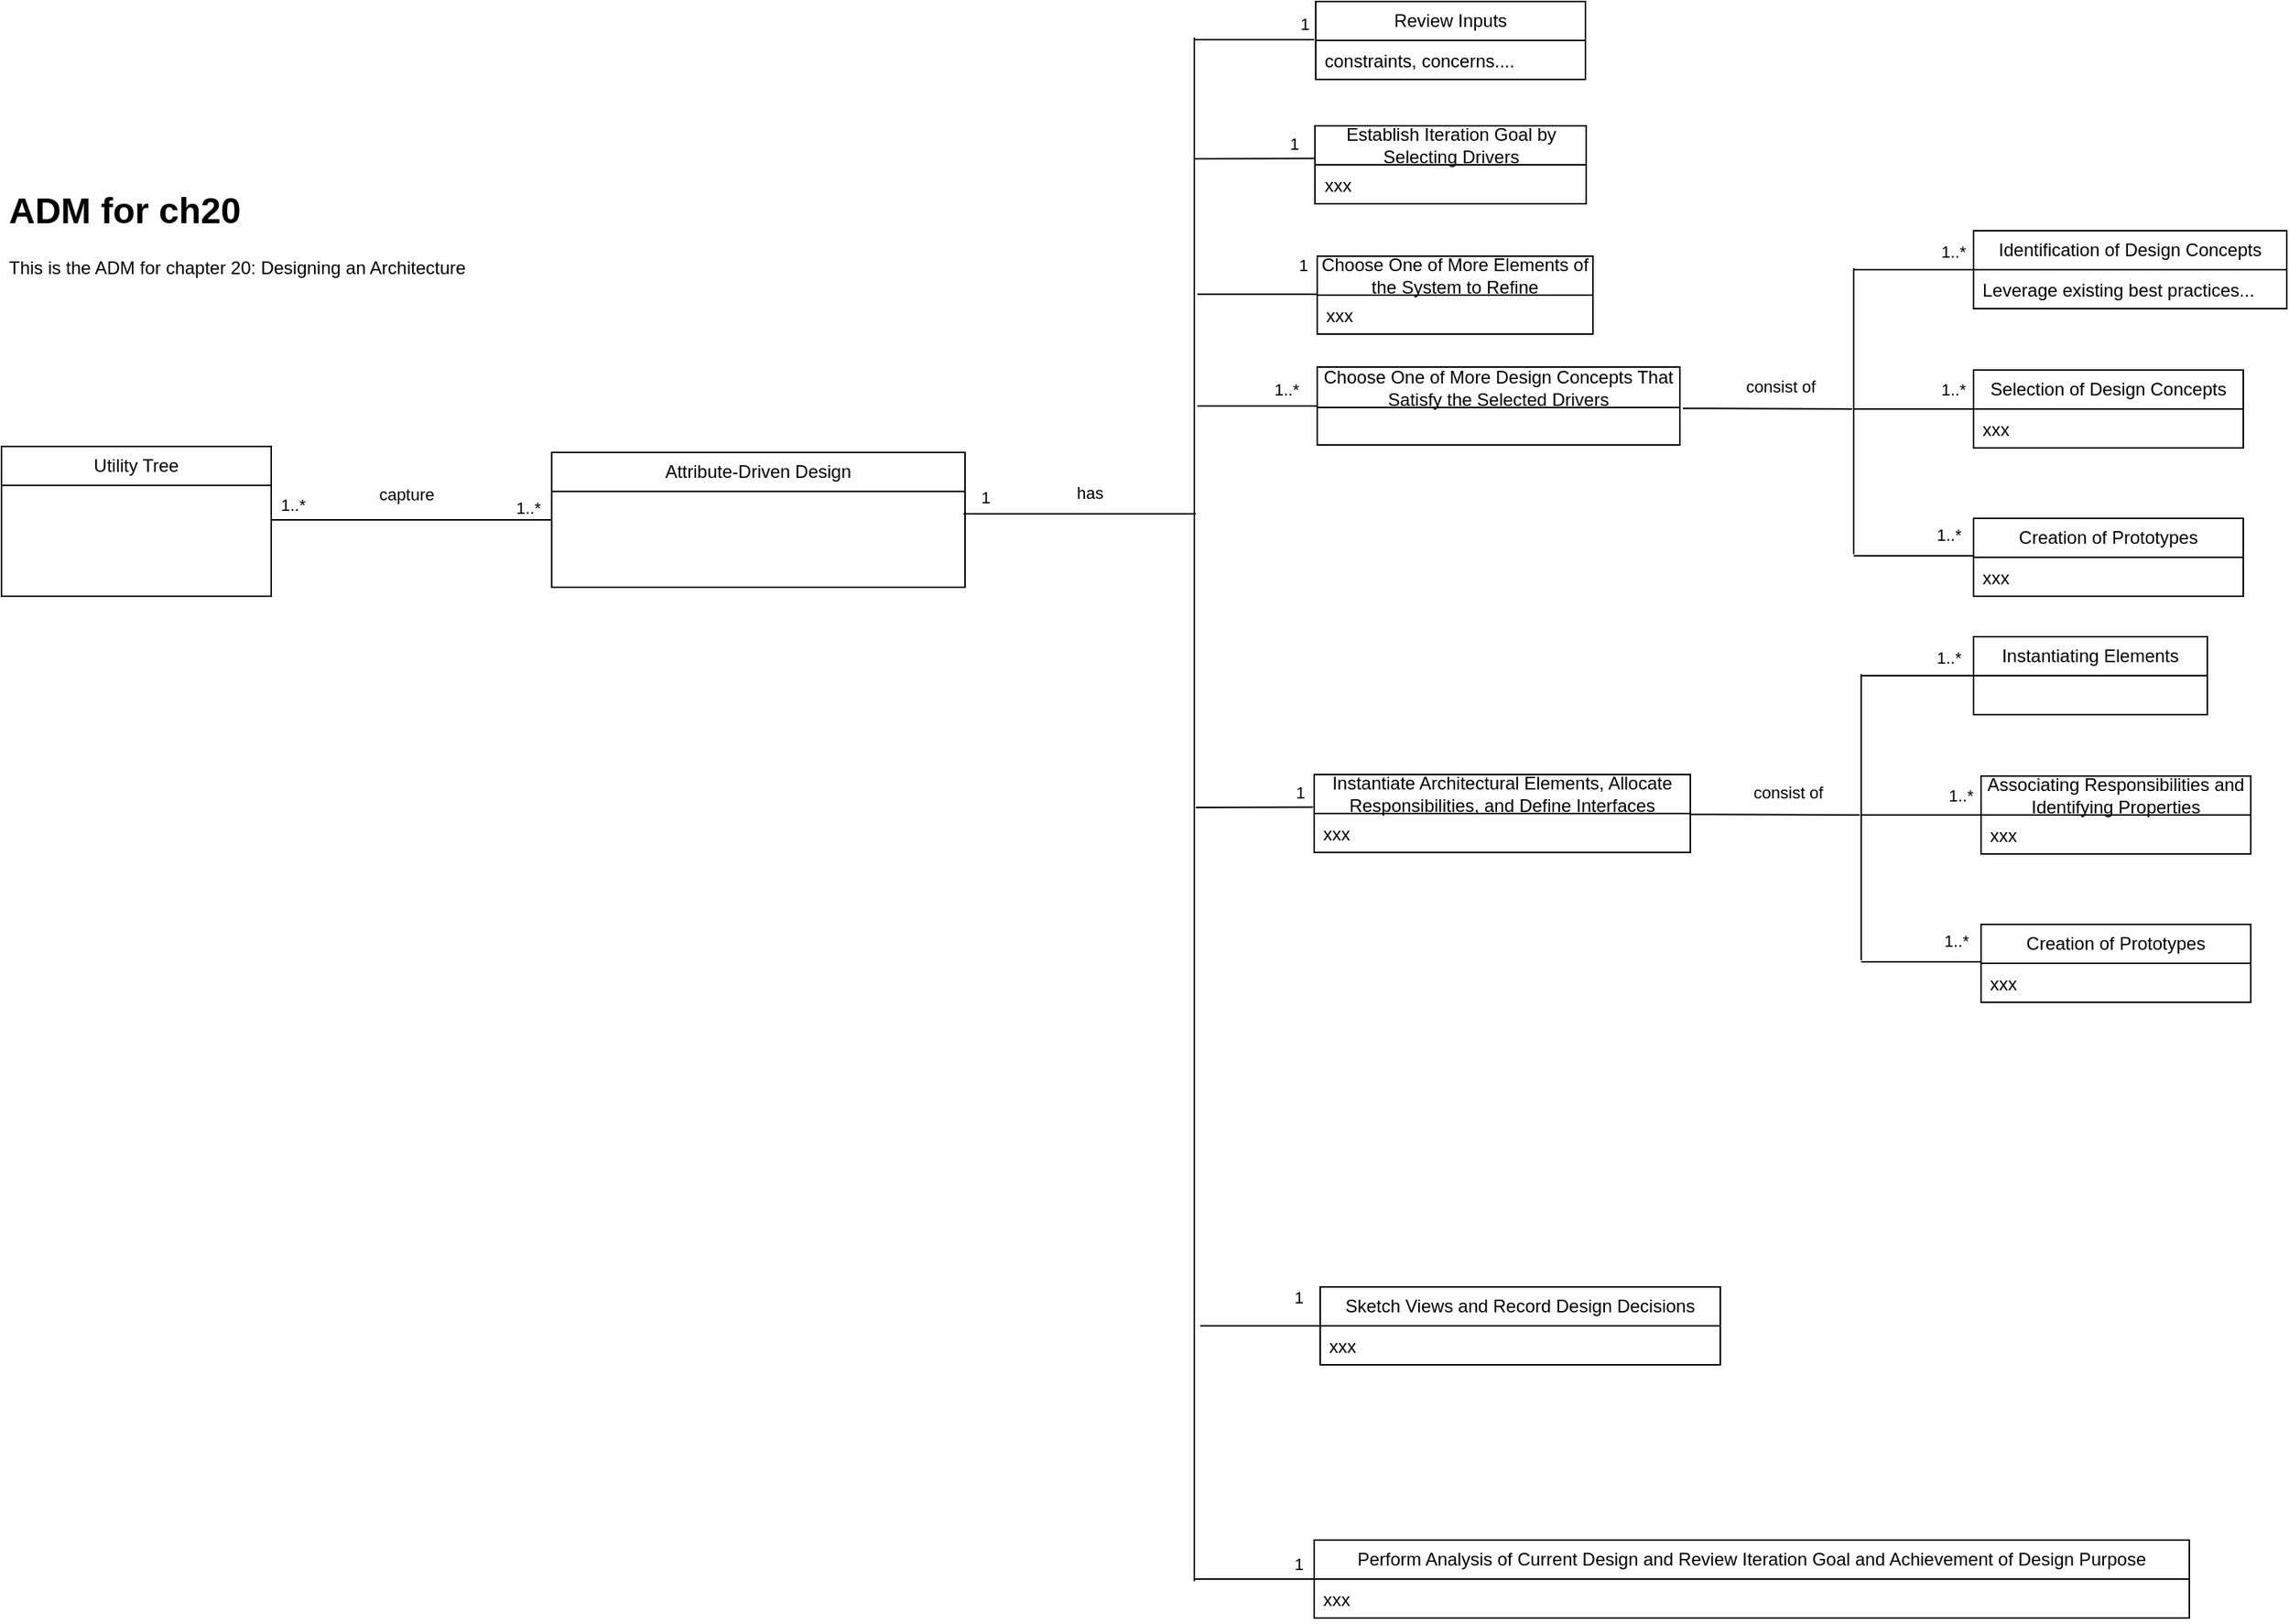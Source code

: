 <mxfile version="22.1.7" type="github">
  <diagram name="Page-1" id="c4acf3e9-155e-7222-9cf6-157b1a14988f">
    <mxGraphModel dx="491" dy="285" grid="0" gridSize="10" guides="1" tooltips="1" connect="1" arrows="1" fold="1" page="0" pageScale="1" pageWidth="850" pageHeight="1100" background="none" math="0" shadow="0">
      <root>
        <mxCell id="0" />
        <mxCell id="1" parent="0" />
        <mxCell id="OZuqmoxS4hGVeMsFbTug-1" value="&lt;h1&gt;ADM for ch20&lt;/h1&gt;&lt;p&gt;This is the ADM for chapter 20: Designing an Architecture&lt;/p&gt;" style="text;html=1;strokeColor=none;fillColor=none;spacing=5;spacingTop=-20;whiteSpace=wrap;overflow=hidden;rounded=0;" parent="1" vertex="1">
          <mxGeometry x="320" y="203" width="315" height="120" as="geometry" />
        </mxCell>
        <mxCell id="OZuqmoxS4hGVeMsFbTug-35" value="Utility Tree" style="swimlane;fontStyle=0;childLayout=stackLayout;horizontal=1;startSize=26;fillColor=none;horizontalStack=0;resizeParent=1;resizeParentMax=0;resizeLast=0;collapsible=1;marginBottom=0;whiteSpace=wrap;html=1;" parent="1" vertex="1">
          <mxGeometry x="320" y="380" width="180" height="100" as="geometry" />
        </mxCell>
        <mxCell id="Bf2Zrh9VJoYy281yFuav-2" value="Attribute-Driven Design" style="swimlane;fontStyle=0;childLayout=stackLayout;horizontal=1;startSize=26;fillColor=none;horizontalStack=0;resizeParent=1;resizeParentMax=0;resizeLast=0;collapsible=1;marginBottom=0;whiteSpace=wrap;html=1;" parent="1" vertex="1">
          <mxGeometry x="687.17" y="384" width="275.83" height="90" as="geometry" />
        </mxCell>
        <mxCell id="Bf2Zrh9VJoYy281yFuav-4" value="" style="endArrow=none;html=1;rounded=0;entryX=0;entryY=0.5;entryDx=0;entryDy=0;" parent="1" target="Bf2Zrh9VJoYy281yFuav-2" edge="1">
          <mxGeometry width="50" height="50" relative="1" as="geometry">
            <mxPoint x="500.17" y="429" as="sourcePoint" />
            <mxPoint x="629.17" y="429.156" as="targetPoint" />
          </mxGeometry>
        </mxCell>
        <mxCell id="Bf2Zrh9VJoYy281yFuav-6" value="1..*" style="edgeLabel;resizable=0;html=1;align=right;verticalAlign=bottom;" parent="1" connectable="0" vertex="1">
          <mxGeometry x="680.17" y="429.0" as="geometry" />
        </mxCell>
        <mxCell id="8VK9so_CP51kFQA9M_FP-1" value="" style="endArrow=none;html=1;rounded=0;" parent="1" edge="1">
          <mxGeometry width="50" height="50" relative="1" as="geometry">
            <mxPoint x="962" y="425" as="sourcePoint" />
            <mxPoint x="1117" y="425" as="targetPoint" />
          </mxGeometry>
        </mxCell>
        <mxCell id="8VK9so_CP51kFQA9M_FP-3" value="" style="endArrow=none;html=1;rounded=0;" parent="1" edge="1">
          <mxGeometry width="50" height="50" relative="1" as="geometry">
            <mxPoint x="1116" y="1137.444" as="sourcePoint" />
            <mxPoint x="1116" y="485" as="targetPoint" />
          </mxGeometry>
        </mxCell>
        <mxCell id="8VK9so_CP51kFQA9M_FP-4" value="" style="endArrow=none;html=1;rounded=0;" parent="1" edge="1">
          <mxGeometry width="50" height="50" relative="1" as="geometry">
            <mxPoint x="1118" y="353" as="sourcePoint" />
            <mxPoint x="1198" y="353" as="targetPoint" />
          </mxGeometry>
        </mxCell>
        <mxCell id="8VK9so_CP51kFQA9M_FP-5" value="Choose One of More Design Concepts That Satisfy the Selected Drivers" style="swimlane;fontStyle=0;childLayout=stackLayout;horizontal=1;startSize=27;fillColor=none;horizontalStack=0;resizeParent=1;resizeParentMax=0;resizeLast=0;collapsible=1;marginBottom=0;whiteSpace=wrap;html=1;" parent="1" vertex="1">
          <mxGeometry x="1198" y="327" width="242" height="52" as="geometry" />
        </mxCell>
        <mxCell id="8VK9so_CP51kFQA9M_FP-10" value="" style="endArrow=none;html=1;rounded=0;" parent="1" edge="1">
          <mxGeometry width="50" height="50" relative="1" as="geometry">
            <mxPoint x="1120" y="967" as="sourcePoint" />
            <mxPoint x="1200" y="967" as="targetPoint" />
          </mxGeometry>
        </mxCell>
        <mxCell id="8VK9so_CP51kFQA9M_FP-11" value="Sketch Views and Record Design Decisions" style="swimlane;fontStyle=0;childLayout=stackLayout;horizontal=1;startSize=26;fillColor=none;horizontalStack=0;resizeParent=1;resizeParentMax=0;resizeLast=0;collapsible=1;marginBottom=0;whiteSpace=wrap;html=1;" parent="1" vertex="1">
          <mxGeometry x="1200" y="941" width="267" height="52" as="geometry" />
        </mxCell>
        <mxCell id="8VK9so_CP51kFQA9M_FP-12" value="xxx" style="text;strokeColor=none;fillColor=none;align=left;verticalAlign=top;spacingLeft=4;spacingRight=4;overflow=hidden;rotatable=0;points=[[0,0.5],[1,0.5]];portConstraint=eastwest;whiteSpace=wrap;html=1;" parent="8VK9so_CP51kFQA9M_FP-11" vertex="1">
          <mxGeometry y="26" width="267" height="26" as="geometry" />
        </mxCell>
        <mxCell id="8VK9so_CP51kFQA9M_FP-13" value="1" style="edgeLabel;resizable=0;html=1;align=right;verticalAlign=bottom;" parent="1" connectable="0" vertex="1">
          <mxGeometry x="980.0" y="422.0" as="geometry" />
        </mxCell>
        <mxCell id="8VK9so_CP51kFQA9M_FP-45" value="capture" style="edgeLabel;html=1;align=center;verticalAlign=middle;resizable=0;points=[];" parent="1" vertex="1" connectable="0">
          <mxGeometry x="590.172" y="411.998" as="geometry" />
        </mxCell>
        <mxCell id="9lrhff4a6AsnfSLG2jbU-1" value="has" style="edgeLabel;html=1;align=center;verticalAlign=middle;resizable=0;points=[];" parent="1" vertex="1" connectable="0">
          <mxGeometry x="1077.002" y="352.998" as="geometry">
            <mxPoint x="-31" y="58" as="offset" />
          </mxGeometry>
        </mxCell>
        <mxCell id="9lrhff4a6AsnfSLG2jbU-2" value="Instantiate Architectural Elements, Allocate Responsibilities, and Define Interfaces" style="swimlane;fontStyle=0;childLayout=stackLayout;horizontal=1;startSize=26;fillColor=none;horizontalStack=0;resizeParent=1;resizeParentMax=0;resizeLast=0;collapsible=1;marginBottom=0;whiteSpace=wrap;html=1;" parent="1" vertex="1">
          <mxGeometry x="1196" y="599" width="251" height="52" as="geometry" />
        </mxCell>
        <mxCell id="9lrhff4a6AsnfSLG2jbU-3" value="xxx" style="text;strokeColor=none;fillColor=none;align=left;verticalAlign=top;spacingLeft=4;spacingRight=4;overflow=hidden;rotatable=0;points=[[0,0.5],[1,0.5]];portConstraint=eastwest;whiteSpace=wrap;html=1;" parent="9lrhff4a6AsnfSLG2jbU-2" vertex="1">
          <mxGeometry y="26" width="251" height="26" as="geometry" />
        </mxCell>
        <mxCell id="9lrhff4a6AsnfSLG2jbU-5" value="" style="endArrow=none;html=1;rounded=0;entryX=-0.003;entryY=0.418;entryDx=0;entryDy=0;entryPerimeter=0;" parent="1" target="9lrhff4a6AsnfSLG2jbU-2" edge="1">
          <mxGeometry width="50" height="50" relative="1" as="geometry">
            <mxPoint x="1117" y="621" as="sourcePoint" />
            <mxPoint x="1143" y="575" as="targetPoint" />
          </mxGeometry>
        </mxCell>
        <mxCell id="9lrhff4a6AsnfSLG2jbU-32" value="1..*" style="edgeLabel;resizable=0;html=1;align=right;verticalAlign=bottom;" parent="1" connectable="0" vertex="1">
          <mxGeometry x="523.0" y="427.0" as="geometry" />
        </mxCell>
        <mxCell id="BTqThTdDFxi0YbiNSHeH-1" value="" style="endArrow=none;html=1;rounded=0;" edge="1" parent="1">
          <mxGeometry width="50" height="50" relative="1" as="geometry">
            <mxPoint x="1116" y="386" as="sourcePoint" />
            <mxPoint x="1116" y="107" as="targetPoint" />
          </mxGeometry>
        </mxCell>
        <mxCell id="BTqThTdDFxi0YbiNSHeH-2" value="" style="endArrow=none;html=1;rounded=0;" edge="1" parent="1">
          <mxGeometry width="50" height="50" relative="1" as="geometry">
            <mxPoint x="1116" y="108.5" as="sourcePoint" />
            <mxPoint x="1196" y="108.5" as="targetPoint" />
          </mxGeometry>
        </mxCell>
        <mxCell id="BTqThTdDFxi0YbiNSHeH-3" value="Review Inputs" style="swimlane;fontStyle=0;childLayout=stackLayout;horizontal=1;startSize=26;fillColor=none;horizontalStack=0;resizeParent=1;resizeParentMax=0;resizeLast=0;collapsible=1;marginBottom=0;whiteSpace=wrap;html=1;" vertex="1" parent="1">
          <mxGeometry x="1197.0" y="83" width="180" height="52" as="geometry" />
        </mxCell>
        <mxCell id="BTqThTdDFxi0YbiNSHeH-4" value="constraints, concerns...." style="text;strokeColor=none;fillColor=none;align=left;verticalAlign=top;spacingLeft=4;spacingRight=4;overflow=hidden;rotatable=0;points=[[0,0.5],[1,0.5]];portConstraint=eastwest;whiteSpace=wrap;html=1;" vertex="1" parent="BTqThTdDFxi0YbiNSHeH-3">
          <mxGeometry y="26" width="180" height="26" as="geometry" />
        </mxCell>
        <mxCell id="BTqThTdDFxi0YbiNSHeH-5" value="" style="endArrow=none;html=1;rounded=0;" edge="1" parent="1">
          <mxGeometry width="50" height="50" relative="1" as="geometry">
            <mxPoint x="1118" y="278.41" as="sourcePoint" />
            <mxPoint x="1198" y="278.41" as="targetPoint" />
          </mxGeometry>
        </mxCell>
        <mxCell id="BTqThTdDFxi0YbiNSHeH-6" value="Choose One of More Elements of the System to Refine" style="swimlane;fontStyle=0;childLayout=stackLayout;horizontal=1;startSize=26;fillColor=none;horizontalStack=0;resizeParent=1;resizeParentMax=0;resizeLast=0;collapsible=1;marginBottom=0;whiteSpace=wrap;html=1;" vertex="1" parent="1">
          <mxGeometry x="1198" y="253" width="184" height="52" as="geometry" />
        </mxCell>
        <mxCell id="BTqThTdDFxi0YbiNSHeH-7" value="xxx" style="text;strokeColor=none;fillColor=none;align=left;verticalAlign=top;spacingLeft=4;spacingRight=4;overflow=hidden;rotatable=0;points=[[0,0.5],[1,0.5]];portConstraint=eastwest;whiteSpace=wrap;html=1;" vertex="1" parent="BTqThTdDFxi0YbiNSHeH-6">
          <mxGeometry y="26" width="184" height="26" as="geometry" />
        </mxCell>
        <mxCell id="BTqThTdDFxi0YbiNSHeH-8" value="Establish Iteration Goal by Selecting Drivers" style="swimlane;fontStyle=0;childLayout=stackLayout;horizontal=1;startSize=26;fillColor=none;horizontalStack=0;resizeParent=1;resizeParentMax=0;resizeLast=0;collapsible=1;marginBottom=0;whiteSpace=wrap;html=1;" vertex="1" parent="1">
          <mxGeometry x="1196.5" y="166" width="181" height="52" as="geometry" />
        </mxCell>
        <mxCell id="BTqThTdDFxi0YbiNSHeH-9" value="xxx" style="text;strokeColor=none;fillColor=none;align=left;verticalAlign=top;spacingLeft=4;spacingRight=4;overflow=hidden;rotatable=0;points=[[0,0.5],[1,0.5]];portConstraint=eastwest;whiteSpace=wrap;html=1;" vertex="1" parent="BTqThTdDFxi0YbiNSHeH-8">
          <mxGeometry y="26" width="181" height="26" as="geometry" />
        </mxCell>
        <mxCell id="BTqThTdDFxi0YbiNSHeH-11" value="" style="endArrow=none;html=1;rounded=0;entryX=-0.003;entryY=0.418;entryDx=0;entryDy=0;entryPerimeter=0;" edge="1" parent="1" target="BTqThTdDFxi0YbiNSHeH-8">
          <mxGeometry width="50" height="50" relative="1" as="geometry">
            <mxPoint x="1116" y="188" as="sourcePoint" />
            <mxPoint x="1142" y="251" as="targetPoint" />
          </mxGeometry>
        </mxCell>
        <mxCell id="BTqThTdDFxi0YbiNSHeH-16" value="" style="endArrow=none;html=1;rounded=0;" edge="1" parent="1">
          <mxGeometry width="50" height="50" relative="1" as="geometry">
            <mxPoint x="1116" y="486" as="sourcePoint" />
            <mxPoint x="1116" y="385" as="targetPoint" />
          </mxGeometry>
        </mxCell>
        <mxCell id="BTqThTdDFxi0YbiNSHeH-17" value="1" style="edgeLabel;resizable=0;html=1;align=right;verticalAlign=bottom;" connectable="0" vertex="1" parent="1">
          <mxGeometry x="1193.0" y="106.0" as="geometry" />
        </mxCell>
        <mxCell id="BTqThTdDFxi0YbiNSHeH-18" value="1" style="edgeLabel;resizable=0;html=1;align=right;verticalAlign=bottom;" connectable="0" vertex="1" parent="1">
          <mxGeometry x="1186.0" y="186.0" as="geometry" />
        </mxCell>
        <mxCell id="BTqThTdDFxi0YbiNSHeH-19" value="1" style="edgeLabel;resizable=0;html=1;align=right;verticalAlign=bottom;" connectable="0" vertex="1" parent="1">
          <mxGeometry x="1192.0" y="267.0" as="geometry" />
        </mxCell>
        <mxCell id="BTqThTdDFxi0YbiNSHeH-21" value="1" style="edgeLabel;resizable=0;html=1;align=right;verticalAlign=bottom;" connectable="0" vertex="1" parent="1">
          <mxGeometry x="1190.0" y="619.0" as="geometry" />
        </mxCell>
        <mxCell id="BTqThTdDFxi0YbiNSHeH-22" value="1" style="edgeLabel;resizable=0;html=1;align=right;verticalAlign=bottom;" connectable="0" vertex="1" parent="1">
          <mxGeometry x="1211.0" y="906.0" as="geometry">
            <mxPoint x="-22" y="50" as="offset" />
          </mxGeometry>
        </mxCell>
        <mxCell id="BTqThTdDFxi0YbiNSHeH-23" value="" style="endArrow=none;html=1;rounded=0;" edge="1" parent="1">
          <mxGeometry width="50" height="50" relative="1" as="geometry">
            <mxPoint x="1116" y="1136" as="sourcePoint" />
            <mxPoint x="1196" y="1136" as="targetPoint" />
          </mxGeometry>
        </mxCell>
        <mxCell id="BTqThTdDFxi0YbiNSHeH-24" value="Perform Analysis of Current Design and Review Iteration Goal and Achievement of Design Purpose" style="swimlane;fontStyle=0;childLayout=stackLayout;horizontal=1;startSize=26;fillColor=none;horizontalStack=0;resizeParent=1;resizeParentMax=0;resizeLast=0;collapsible=1;marginBottom=0;whiteSpace=wrap;html=1;" vertex="1" parent="1">
          <mxGeometry x="1196" y="1110" width="584" height="52" as="geometry" />
        </mxCell>
        <mxCell id="BTqThTdDFxi0YbiNSHeH-25" value="xxx" style="text;strokeColor=none;fillColor=none;align=left;verticalAlign=top;spacingLeft=4;spacingRight=4;overflow=hidden;rotatable=0;points=[[0,0.5],[1,0.5]];portConstraint=eastwest;whiteSpace=wrap;html=1;" vertex="1" parent="BTqThTdDFxi0YbiNSHeH-24">
          <mxGeometry y="26" width="584" height="26" as="geometry" />
        </mxCell>
        <mxCell id="BTqThTdDFxi0YbiNSHeH-26" value="1" style="edgeLabel;resizable=0;html=1;align=right;verticalAlign=bottom;" connectable="0" vertex="1" parent="1">
          <mxGeometry x="1211.0" y="1084.0" as="geometry">
            <mxPoint x="-22" y="50" as="offset" />
          </mxGeometry>
        </mxCell>
        <mxCell id="BTqThTdDFxi0YbiNSHeH-28" value="" style="endArrow=none;html=1;rounded=0;" edge="1" parent="1">
          <mxGeometry width="50" height="50" relative="1" as="geometry">
            <mxPoint x="1556" y="452" as="sourcePoint" />
            <mxPoint x="1556" y="261" as="targetPoint" />
          </mxGeometry>
        </mxCell>
        <mxCell id="BTqThTdDFxi0YbiNSHeH-29" value="" style="endArrow=none;html=1;rounded=0;" edge="1" parent="1">
          <mxGeometry width="50" height="50" relative="1" as="geometry">
            <mxPoint x="1556" y="355" as="sourcePoint" />
            <mxPoint x="1636" y="355" as="targetPoint" />
          </mxGeometry>
        </mxCell>
        <mxCell id="BTqThTdDFxi0YbiNSHeH-30" value="Selection of Design Concepts" style="swimlane;fontStyle=0;childLayout=stackLayout;horizontal=1;startSize=26;fillColor=none;horizontalStack=0;resizeParent=1;resizeParentMax=0;resizeLast=0;collapsible=1;marginBottom=0;whiteSpace=wrap;html=1;" vertex="1" parent="1">
          <mxGeometry x="1636.0" y="329" width="180" height="52" as="geometry" />
        </mxCell>
        <mxCell id="BTqThTdDFxi0YbiNSHeH-31" value="xxx" style="text;strokeColor=none;fillColor=none;align=left;verticalAlign=top;spacingLeft=4;spacingRight=4;overflow=hidden;rotatable=0;points=[[0,0.5],[1,0.5]];portConstraint=eastwest;whiteSpace=wrap;html=1;" vertex="1" parent="BTqThTdDFxi0YbiNSHeH-30">
          <mxGeometry y="26" width="180" height="26" as="geometry" />
        </mxCell>
        <mxCell id="BTqThTdDFxi0YbiNSHeH-32" value="" style="endArrow=none;html=1;rounded=0;" edge="1" parent="1">
          <mxGeometry width="50" height="50" relative="1" as="geometry">
            <mxPoint x="1556" y="453" as="sourcePoint" />
            <mxPoint x="1636" y="453" as="targetPoint" />
          </mxGeometry>
        </mxCell>
        <mxCell id="BTqThTdDFxi0YbiNSHeH-33" value="Creation of Prototypes" style="swimlane;fontStyle=0;childLayout=stackLayout;horizontal=1;startSize=26;fillColor=none;horizontalStack=0;resizeParent=1;resizeParentMax=0;resizeLast=0;collapsible=1;marginBottom=0;whiteSpace=wrap;html=1;" vertex="1" parent="1">
          <mxGeometry x="1636.0" y="428" width="180" height="52" as="geometry" />
        </mxCell>
        <mxCell id="BTqThTdDFxi0YbiNSHeH-34" value="xxx" style="text;strokeColor=none;fillColor=none;align=left;verticalAlign=top;spacingLeft=4;spacingRight=4;overflow=hidden;rotatable=0;points=[[0,0.5],[1,0.5]];portConstraint=eastwest;whiteSpace=wrap;html=1;" vertex="1" parent="BTqThTdDFxi0YbiNSHeH-33">
          <mxGeometry y="26" width="180" height="26" as="geometry" />
        </mxCell>
        <mxCell id="BTqThTdDFxi0YbiNSHeH-35" value="1..*" style="edgeLabel;resizable=0;html=1;align=right;verticalAlign=bottom;" connectable="0" vertex="1" parent="1">
          <mxGeometry x="1631.0" y="350.0" as="geometry" />
        </mxCell>
        <mxCell id="BTqThTdDFxi0YbiNSHeH-36" value="1..*" style="edgeLabel;resizable=0;html=1;align=right;verticalAlign=bottom;" connectable="0" vertex="1" parent="1">
          <mxGeometry x="1628.0" y="447.0" as="geometry" />
        </mxCell>
        <mxCell id="BTqThTdDFxi0YbiNSHeH-37" value="" style="endArrow=none;html=1;rounded=0;" edge="1" parent="1">
          <mxGeometry width="50" height="50" relative="1" as="geometry">
            <mxPoint x="1556" y="262" as="sourcePoint" />
            <mxPoint x="1636" y="262" as="targetPoint" />
          </mxGeometry>
        </mxCell>
        <mxCell id="BTqThTdDFxi0YbiNSHeH-38" value="Identification of Design Concepts" style="swimlane;fontStyle=0;childLayout=stackLayout;horizontal=1;startSize=26;fillColor=none;horizontalStack=0;resizeParent=1;resizeParentMax=0;resizeLast=0;collapsible=1;marginBottom=0;whiteSpace=wrap;html=1;" vertex="1" parent="1">
          <mxGeometry x="1636" y="236" width="209" height="52" as="geometry" />
        </mxCell>
        <mxCell id="BTqThTdDFxi0YbiNSHeH-39" value="Leverage existing best practices..." style="text;strokeColor=none;fillColor=none;align=left;verticalAlign=top;spacingLeft=4;spacingRight=4;overflow=hidden;rotatable=0;points=[[0,0.5],[1,0.5]];portConstraint=eastwest;whiteSpace=wrap;html=1;" vertex="1" parent="BTqThTdDFxi0YbiNSHeH-38">
          <mxGeometry y="26" width="209" height="26" as="geometry" />
        </mxCell>
        <mxCell id="BTqThTdDFxi0YbiNSHeH-40" value="1..*" style="edgeLabel;resizable=0;html=1;align=right;verticalAlign=bottom;" connectable="0" vertex="1" parent="1">
          <mxGeometry x="1631.0" y="258.0" as="geometry" />
        </mxCell>
        <mxCell id="BTqThTdDFxi0YbiNSHeH-51" value="consist of" style="edgeLabel;html=1;align=center;verticalAlign=middle;resizable=0;points=[];" vertex="1" connectable="0" parent="1">
          <mxGeometry x="1538.002" y="281.998" as="geometry">
            <mxPoint x="-31" y="58" as="offset" />
          </mxGeometry>
        </mxCell>
        <mxCell id="BTqThTdDFxi0YbiNSHeH-53" value="" style="endArrow=none;html=1;rounded=0;exitX=1;exitY=0.5;exitDx=0;exitDy=0;" edge="1" parent="1">
          <mxGeometry width="50" height="50" relative="1" as="geometry">
            <mxPoint x="1442" y="354.6" as="sourcePoint" />
            <mxPoint x="1555" y="355" as="targetPoint" />
          </mxGeometry>
        </mxCell>
        <mxCell id="BTqThTdDFxi0YbiNSHeH-54" value="1..*" style="edgeLabel;resizable=0;html=1;align=right;verticalAlign=bottom;" connectable="0" vertex="1" parent="1">
          <mxGeometry x="705.0" y="327.0" as="geometry">
            <mxPoint x="481" y="23" as="offset" />
          </mxGeometry>
        </mxCell>
        <mxCell id="BTqThTdDFxi0YbiNSHeH-70" value="" style="endArrow=none;html=1;rounded=0;" edge="1" parent="1">
          <mxGeometry width="50" height="50" relative="1" as="geometry">
            <mxPoint x="1561" y="723" as="sourcePoint" />
            <mxPoint x="1561" y="532" as="targetPoint" />
          </mxGeometry>
        </mxCell>
        <mxCell id="BTqThTdDFxi0YbiNSHeH-71" value="" style="endArrow=none;html=1;rounded=0;" edge="1" parent="1">
          <mxGeometry width="50" height="50" relative="1" as="geometry">
            <mxPoint x="1561" y="626" as="sourcePoint" />
            <mxPoint x="1641" y="626" as="targetPoint" />
          </mxGeometry>
        </mxCell>
        <mxCell id="BTqThTdDFxi0YbiNSHeH-72" value="Associating Responsibilities and Identifying Properties" style="swimlane;fontStyle=0;childLayout=stackLayout;horizontal=1;startSize=26;fillColor=none;horizontalStack=0;resizeParent=1;resizeParentMax=0;resizeLast=0;collapsible=1;marginBottom=0;whiteSpace=wrap;html=1;" vertex="1" parent="1">
          <mxGeometry x="1641.0" y="600" width="180" height="52" as="geometry" />
        </mxCell>
        <mxCell id="BTqThTdDFxi0YbiNSHeH-73" value="xxx" style="text;strokeColor=none;fillColor=none;align=left;verticalAlign=top;spacingLeft=4;spacingRight=4;overflow=hidden;rotatable=0;points=[[0,0.5],[1,0.5]];portConstraint=eastwest;whiteSpace=wrap;html=1;" vertex="1" parent="BTqThTdDFxi0YbiNSHeH-72">
          <mxGeometry y="26" width="180" height="26" as="geometry" />
        </mxCell>
        <mxCell id="BTqThTdDFxi0YbiNSHeH-74" value="" style="endArrow=none;html=1;rounded=0;" edge="1" parent="1">
          <mxGeometry width="50" height="50" relative="1" as="geometry">
            <mxPoint x="1561" y="724" as="sourcePoint" />
            <mxPoint x="1641" y="724" as="targetPoint" />
          </mxGeometry>
        </mxCell>
        <mxCell id="BTqThTdDFxi0YbiNSHeH-75" value="Creation of Prototypes" style="swimlane;fontStyle=0;childLayout=stackLayout;horizontal=1;startSize=26;fillColor=none;horizontalStack=0;resizeParent=1;resizeParentMax=0;resizeLast=0;collapsible=1;marginBottom=0;whiteSpace=wrap;html=1;" vertex="1" parent="1">
          <mxGeometry x="1641.0" y="699" width="180" height="52" as="geometry" />
        </mxCell>
        <mxCell id="BTqThTdDFxi0YbiNSHeH-76" value="xxx" style="text;strokeColor=none;fillColor=none;align=left;verticalAlign=top;spacingLeft=4;spacingRight=4;overflow=hidden;rotatable=0;points=[[0,0.5],[1,0.5]];portConstraint=eastwest;whiteSpace=wrap;html=1;" vertex="1" parent="BTqThTdDFxi0YbiNSHeH-75">
          <mxGeometry y="26" width="180" height="26" as="geometry" />
        </mxCell>
        <mxCell id="BTqThTdDFxi0YbiNSHeH-77" value="1..*" style="edgeLabel;resizable=0;html=1;align=right;verticalAlign=bottom;" connectable="0" vertex="1" parent="1">
          <mxGeometry x="1636.0" y="621.0" as="geometry" />
        </mxCell>
        <mxCell id="BTqThTdDFxi0YbiNSHeH-78" value="1..*" style="edgeLabel;resizable=0;html=1;align=right;verticalAlign=bottom;" connectable="0" vertex="1" parent="1">
          <mxGeometry x="1633.0" y="718.0" as="geometry" />
        </mxCell>
        <mxCell id="BTqThTdDFxi0YbiNSHeH-79" value="" style="endArrow=none;html=1;rounded=0;" edge="1" parent="1">
          <mxGeometry width="50" height="50" relative="1" as="geometry">
            <mxPoint x="1561" y="533" as="sourcePoint" />
            <mxPoint x="1641" y="533" as="targetPoint" />
          </mxGeometry>
        </mxCell>
        <mxCell id="BTqThTdDFxi0YbiNSHeH-80" value="Instantiating Elements" style="swimlane;fontStyle=0;childLayout=stackLayout;horizontal=1;startSize=26;fillColor=none;horizontalStack=0;resizeParent=1;resizeParentMax=0;resizeLast=0;collapsible=1;marginBottom=0;whiteSpace=wrap;html=1;" vertex="1" parent="1">
          <mxGeometry x="1636" y="507" width="156" height="52" as="geometry" />
        </mxCell>
        <mxCell id="BTqThTdDFxi0YbiNSHeH-82" value="1..*" style="edgeLabel;resizable=0;html=1;align=right;verticalAlign=bottom;" connectable="0" vertex="1" parent="1">
          <mxGeometry x="1628.0" y="529.0" as="geometry" />
        </mxCell>
        <mxCell id="BTqThTdDFxi0YbiNSHeH-83" value="consist of" style="edgeLabel;html=1;align=center;verticalAlign=middle;resizable=0;points=[];" vertex="1" connectable="0" parent="1">
          <mxGeometry x="1543.002" y="552.998" as="geometry">
            <mxPoint x="-31" y="58" as="offset" />
          </mxGeometry>
        </mxCell>
        <mxCell id="BTqThTdDFxi0YbiNSHeH-84" value="" style="endArrow=none;html=1;rounded=0;exitX=1;exitY=0.5;exitDx=0;exitDy=0;" edge="1" parent="1">
          <mxGeometry width="50" height="50" relative="1" as="geometry">
            <mxPoint x="1447" y="625.6" as="sourcePoint" />
            <mxPoint x="1560" y="626" as="targetPoint" />
          </mxGeometry>
        </mxCell>
      </root>
    </mxGraphModel>
  </diagram>
</mxfile>
